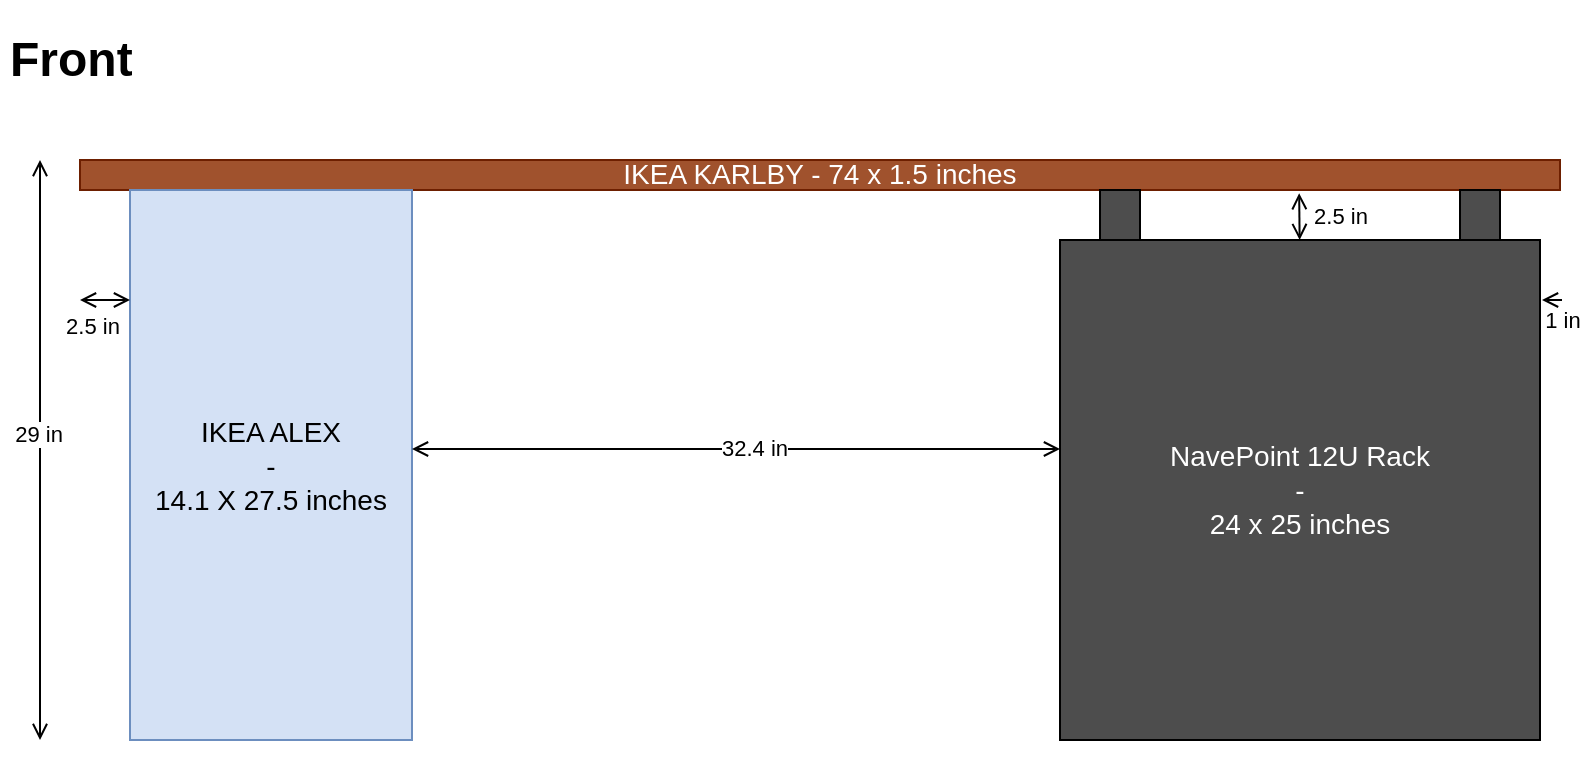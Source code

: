 <mxfile version="13.6.2" type="device" pages="3"><diagram name="Front View" id="UWUGXPgWi7jtVSrY3n-L"><mxGraphModel dx="1408" dy="2502" grid="1" gridSize="10" guides="1" tooltips="1" connect="1" arrows="1" fold="1" page="1" pageScale="1" pageWidth="1100" pageHeight="850" math="0" shadow="0"><root><mxCell id="6rcw8etF1KyAKGKF_hIi-0"/><mxCell id="6rcw8etF1KyAKGKF_hIi-1" parent="6rcw8etF1KyAKGKF_hIi-0"/><mxCell id="x82J-z6fldutF95a6ad0-0" value="" style="group" vertex="1" connectable="0" parent="6rcw8etF1KyAKGKF_hIi-1"><mxGeometry x="160" y="-1590" width="770" height="290" as="geometry"/></mxCell><mxCell id="6rcw8etF1KyAKGKF_hIi-8" value="" style="group;fontSize=14;horizontal=1;" parent="x82J-z6fldutF95a6ad0-0" vertex="1" connectable="0"><mxGeometry x="20" width="750" height="290" as="geometry"/></mxCell><mxCell id="6rcw8etF1KyAKGKF_hIi-9" value="IKEA KARLBY - 74 x 1.5 inches" style="rounded=0;whiteSpace=wrap;html=1;strokeColor=#6D1F00;fontSize=14;labelPosition=center;verticalLabelPosition=middle;align=center;verticalAlign=middle;spacingBottom=1;fillColor=#a0522d;fontColor=#ffffff;" parent="6rcw8etF1KyAKGKF_hIi-8" vertex="1"><mxGeometry width="740" height="15" as="geometry"/></mxCell><mxCell id="6rcw8etF1KyAKGKF_hIi-10" value="NavePoint 12U Rack&lt;br style=&quot;font-size: 14px&quot;&gt;-&lt;br style=&quot;font-size: 14px&quot;&gt;24 x 25 inches" style="rounded=0;whiteSpace=wrap;html=1;strokeColor=#000000;fontSize=14;fontColor=#FFFFFF;gradientDirection=south;fillColor=#4D4D4D;" parent="6rcw8etF1KyAKGKF_hIi-8" vertex="1"><mxGeometry x="490" y="40" width="240" height="250" as="geometry"/></mxCell><mxCell id="6rcw8etF1KyAKGKF_hIi-11" value="IKEA ALEX&lt;br style=&quot;font-size: 14px&quot;&gt;-&lt;br style=&quot;font-size: 14px&quot;&gt;14.1 X 27.5 inches" style="rounded=0;whiteSpace=wrap;html=1;strokeColor=#6c8ebf;fontSize=14;gradientDirection=north;fillColor=#D4E1F5;" parent="6rcw8etF1KyAKGKF_hIi-8" vertex="1"><mxGeometry x="25" y="15" width="141" height="275" as="geometry"/></mxCell><mxCell id="6rcw8etF1KyAKGKF_hIi-13" value="" style="rounded=0;whiteSpace=wrap;html=1;strokeColor=#000000;fontSize=14;fillColor=#4D4D4D;" parent="6rcw8etF1KyAKGKF_hIi-8" vertex="1"><mxGeometry x="690" y="15" width="20" height="25" as="geometry"/></mxCell><mxCell id="mjV3RnVstAFINOx0AN_v-17" value="" style="endArrow=open;startArrow=open;html=1;startFill=0;endFill=0;" edge="1" parent="6rcw8etF1KyAKGKF_hIi-8"><mxGeometry width="50" height="50" relative="1" as="geometry"><mxPoint x="166" y="144.5" as="sourcePoint"/><mxPoint x="490" y="144.5" as="targetPoint"/></mxGeometry></mxCell><mxCell id="mjV3RnVstAFINOx0AN_v-18" value="32.4 in" style="edgeLabel;html=1;align=center;verticalAlign=middle;resizable=0;points=[];" vertex="1" connectable="0" parent="mjV3RnVstAFINOx0AN_v-17"><mxGeometry x="0.057" y="1" relative="1" as="geometry"><mxPoint as="offset"/></mxGeometry></mxCell><mxCell id="mUmBLo6npeG4DcG1dzbe-4" value="" style="rounded=0;whiteSpace=wrap;html=1;strokeColor=#000000;fontSize=14;fillColor=#4D4D4D;" vertex="1" parent="6rcw8etF1KyAKGKF_hIi-8"><mxGeometry x="510" y="15" width="20" height="25" as="geometry"/></mxCell><mxCell id="mjV3RnVstAFINOx0AN_v-23" value="" style="endArrow=open;startArrow=open;html=1;exitX=0.824;exitY=1.105;exitDx=0;exitDy=0;exitPerimeter=0;startFill=0;endFill=0;" edge="1" parent="6rcw8etF1KyAKGKF_hIi-8"><mxGeometry width="50" height="50" relative="1" as="geometry"><mxPoint x="609.58" y="16.575" as="sourcePoint"/><mxPoint x="609.82" y="40" as="targetPoint"/></mxGeometry></mxCell><mxCell id="mjV3RnVstAFINOx0AN_v-29" value="2.5 in" style="edgeLabel;html=1;align=center;verticalAlign=middle;resizable=0;points=[];" vertex="1" connectable="0" parent="mjV3RnVstAFINOx0AN_v-23"><mxGeometry x="-0.151" relative="1" as="geometry"><mxPoint x="20" y="1.21" as="offset"/></mxGeometry></mxCell><mxCell id="mUmBLo6npeG4DcG1dzbe-7" value="2.5 in" style="endArrow=open;startArrow=open;html=1;startFill=0;endFill=0;exitX=1;exitY=0.5;exitDx=0;exitDy=0;entryX=0;entryY=0.5;entryDx=0;entryDy=0;" edge="1" parent="6rcw8etF1KyAKGKF_hIi-8"><mxGeometry x="0.52" y="13" width="50" height="50" relative="1" as="geometry"><mxPoint x="25" y="70" as="sourcePoint"/><mxPoint y="70" as="targetPoint"/><mxPoint as="offset"/></mxGeometry></mxCell><mxCell id="mjV3RnVstAFINOx0AN_v-13" value="" style="endArrow=open;startArrow=open;html=1;startFill=0;endFill=0;" edge="1" parent="x82J-z6fldutF95a6ad0-0"><mxGeometry width="50" height="50" relative="1" as="geometry"><mxPoint y="290" as="sourcePoint"/><mxPoint as="targetPoint"/></mxGeometry></mxCell><mxCell id="mjV3RnVstAFINOx0AN_v-14" value="29 in" style="edgeLabel;html=1;align=center;verticalAlign=middle;resizable=0;points=[];" vertex="1" connectable="0" parent="mjV3RnVstAFINOx0AN_v-13"><mxGeometry x="0.057" y="1" relative="1" as="geometry"><mxPoint as="offset"/></mxGeometry></mxCell><mxCell id="mUmBLo6npeG4DcG1dzbe-15" value="1 in" style="endArrow=open;startArrow=none;html=1;startFill=0;endFill=0;" edge="1" parent="x82J-z6fldutF95a6ad0-0"><mxGeometry x="-1" y="10" width="50" height="50" relative="1" as="geometry"><mxPoint x="761" y="70" as="sourcePoint"/><mxPoint x="751" y="70" as="targetPoint"/><mxPoint as="offset"/></mxGeometry></mxCell><mxCell id="Huw8IyANho70ZF0TT6Tm-0" value="&lt;h1&gt;Front&lt;/h1&gt;" style="text;html=1;strokeColor=none;fillColor=none;spacing=5;spacingTop=-20;whiteSpace=wrap;overflow=hidden;rounded=0;labelBackgroundColor=none;" vertex="1" parent="6rcw8etF1KyAKGKF_hIi-1"><mxGeometry x="140" y="-1660" width="190" height="40" as="geometry"/></mxCell></root></mxGraphModel></diagram><diagram id="nrCWCQNQ0tREdwygIlD9" name="Side Views"><mxGraphModel dx="1408" dy="2502" grid="0" gridSize="10" guides="1" tooltips="1" connect="1" arrows="1" fold="1" page="1" pageScale="1" pageWidth="1100" pageHeight="850" math="0" shadow="0"><root><mxCell id="nZD6bUqiulP6EmONK-Fz-0"/><mxCell id="nZD6bUqiulP6EmONK-Fz-1" parent="nZD6bUqiulP6EmONK-Fz-0"/><mxCell id="CE9Rq6Ji1SQ8xVS9CxnH-13" value="1.5 in" style="endArrow=open;startArrow=none;html=1;startFill=0;endFill=0;" edge="1" parent="nZD6bUqiulP6EmONK-Fz-1"><mxGeometry x="-1" y="10" width="50" height="50" relative="1" as="geometry"><mxPoint x="899.5" y="-1520" as="sourcePoint"/><mxPoint x="885.5" y="-1520" as="targetPoint"/><mxPoint as="offset"/></mxGeometry></mxCell><mxCell id="mH0KaWI3J_wCyV-mDLRE-3" value="&lt;font color=&quot;#000000&quot;&gt;(back)&lt;/font&gt;" style="text;html=1;strokeColor=none;fillColor=none;align=center;verticalAlign=middle;whiteSpace=wrap;rounded=0;fontColor=#FFFFFF;" vertex="1" parent="nZD6bUqiulP6EmONK-Fz-1"><mxGeometry x="899.5" y="-1320" width="40" height="20" as="geometry"/></mxCell><mxCell id="CE9Rq6Ji1SQ8xVS9CxnH-2" value="NavePoint 12U Rack&lt;br style=&quot;font-size: 14px&quot;&gt;-&lt;br style=&quot;font-size: 14px&quot;&gt;24 x 25 inches" style="rounded=0;whiteSpace=wrap;html=1;strokeColor=#000000;fontSize=14;fontColor=#FFFFFF;gradientDirection=south;fillColor=#4D4D4D;" vertex="1" parent="nZD6bUqiulP6EmONK-Fz-1"><mxGeometry x="645" y="-1550" width="240" height="250" as="geometry"/></mxCell><mxCell id="CE9Rq6Ji1SQ8xVS9CxnH-4" value="" style="rounded=0;whiteSpace=wrap;html=1;strokeColor=#000000;fontSize=14;fillColor=#4D4D4D;" vertex="1" parent="nZD6bUqiulP6EmONK-Fz-1"><mxGeometry x="846" y="-1575" width="20" height="25" as="geometry"/></mxCell><mxCell id="CE9Rq6Ji1SQ8xVS9CxnH-7" value="" style="rounded=0;whiteSpace=wrap;html=1;strokeColor=#000000;fontSize=14;fillColor=#4D4D4D;" vertex="1" parent="nZD6bUqiulP6EmONK-Fz-1"><mxGeometry x="666" y="-1575" width="20" height="25" as="geometry"/></mxCell><mxCell id="CE9Rq6Ji1SQ8xVS9CxnH-8" value="" style="endArrow=open;startArrow=open;html=1;exitX=0.824;exitY=1.105;exitDx=0;exitDy=0;exitPerimeter=0;startFill=0;endFill=0;" edge="1" parent="nZD6bUqiulP6EmONK-Fz-1"><mxGeometry width="50" height="50" relative="1" as="geometry"><mxPoint x="765.58" y="-1573.425" as="sourcePoint"/><mxPoint x="765.82" y="-1550" as="targetPoint"/></mxGeometry></mxCell><mxCell id="CE9Rq6Ji1SQ8xVS9CxnH-9" value="2.5 in" style="edgeLabel;html=1;align=center;verticalAlign=middle;resizable=0;points=[];" vertex="1" connectable="0" parent="CE9Rq6Ji1SQ8xVS9CxnH-8"><mxGeometry x="-0.151" relative="1" as="geometry"><mxPoint x="20" y="1.21" as="offset"/></mxGeometry></mxCell><mxCell id="CE9Rq6Ji1SQ8xVS9CxnH-1" value="IKEA KARLBY - 25.5 x 1.5 inches" style="rounded=0;whiteSpace=wrap;html=1;strokeColor=#6D1F00;fontSize=14;labelPosition=center;verticalLabelPosition=middle;align=center;verticalAlign=middle;spacingBottom=1;fillColor=#a0522d;fontColor=#ffffff;" vertex="1" parent="nZD6bUqiulP6EmONK-Fz-1"><mxGeometry x="644.5" y="-1590" width="255" height="15" as="geometry"/></mxCell><mxCell id="CE9Rq6Ji1SQ8xVS9CxnH-11" value="" style="endArrow=open;startArrow=open;html=1;startFill=0;endFill=0;" edge="1" parent="nZD6bUqiulP6EmONK-Fz-1"><mxGeometry width="50" height="50" relative="1" as="geometry"><mxPoint x="560" y="-1300" as="sourcePoint"/><mxPoint x="560" y="-1590" as="targetPoint"/></mxGeometry></mxCell><mxCell id="CE9Rq6Ji1SQ8xVS9CxnH-12" value="29 in" style="edgeLabel;html=1;align=center;verticalAlign=middle;resizable=0;points=[];" vertex="1" connectable="0" parent="CE9Rq6Ji1SQ8xVS9CxnH-11"><mxGeometry x="0.057" y="1" relative="1" as="geometry"><mxPoint as="offset"/></mxGeometry></mxCell><mxCell id="mH0KaWI3J_wCyV-mDLRE-4" value="&lt;font color=&quot;#000000&quot;&gt;(front)&lt;/font&gt;" style="text;html=1;strokeColor=none;fillColor=none;align=center;verticalAlign=middle;whiteSpace=wrap;rounded=0;fontColor=#FFFFFF;" vertex="1" parent="nZD6bUqiulP6EmONK-Fz-1"><mxGeometry x="604.5" y="-1320" width="40" height="20" as="geometry"/></mxCell><mxCell id="bm4Eafi-wKMyUDR72vTQ-19" value="IKEA ALEX&lt;br style=&quot;font-size: 14px&quot;&gt;-&lt;br style=&quot;font-size: 14px&quot;&gt;14.1 X 22.8 inches" style="rounded=0;whiteSpace=wrap;html=1;strokeColor=#6c8ebf;fontSize=14;gradientDirection=north;fillColor=#D4E1F5;" vertex="1" parent="nZD6bUqiulP6EmONK-Fz-1"><mxGeometry x="226.5" y="-1575" width="228" height="275" as="geometry"/></mxCell><mxCell id="bm4Eafi-wKMyUDR72vTQ-30" value="IKEA KARLBY - 25.5 x 1.5 inches" style="rounded=0;whiteSpace=wrap;html=1;strokeColor=#6D1F00;fontSize=14;labelPosition=center;verticalLabelPosition=middle;align=center;verticalAlign=middle;spacingBottom=1;fillColor=#a0522d;fontColor=#ffffff;" vertex="1" parent="nZD6bUqiulP6EmONK-Fz-1"><mxGeometry x="210" y="-1590" width="255" height="15" as="geometry"/></mxCell><mxCell id="bm4Eafi-wKMyUDR72vTQ-31" value="&lt;font color=&quot;#000000&quot;&gt;(back)&lt;/font&gt;" style="text;html=1;strokeColor=none;fillColor=none;align=center;verticalAlign=middle;whiteSpace=wrap;rounded=0;fontColor=#FFFFFF;" vertex="1" parent="nZD6bUqiulP6EmONK-Fz-1"><mxGeometry x="170" y="-1320" width="40" height="20" as="geometry"/></mxCell><mxCell id="bm4Eafi-wKMyUDR72vTQ-32" value="&lt;font color=&quot;#000000&quot;&gt;(front)&lt;/font&gt;" style="text;html=1;strokeColor=none;fillColor=none;align=center;verticalAlign=middle;whiteSpace=wrap;rounded=0;fontColor=#FFFFFF;" vertex="1" parent="nZD6bUqiulP6EmONK-Fz-1"><mxGeometry x="465" y="-1320" width="40" height="20" as="geometry"/></mxCell><mxCell id="bm4Eafi-wKMyUDR72vTQ-33" value="1&amp;nbsp;in" style="endArrow=none;startArrow=open;html=1;startFill=0;endFill=0;" edge="1" parent="nZD6bUqiulP6EmONK-Fz-1"><mxGeometry x="1" y="-10" width="50" height="50" relative="1" as="geometry"><mxPoint x="455" y="-1520" as="sourcePoint"/><mxPoint x="465" y="-1520" as="targetPoint"/><mxPoint as="offset"/></mxGeometry></mxCell><mxCell id="bm4Eafi-wKMyUDR72vTQ-36" value="1.7 in" style="endArrow=none;startArrow=open;html=1;startFill=0;endFill=0;" edge="1" parent="nZD6bUqiulP6EmONK-Fz-1"><mxGeometry x="1" y="10" width="50" height="50" relative="1" as="geometry"><mxPoint x="226.5" y="-1520" as="sourcePoint"/><mxPoint x="212" y="-1520" as="targetPoint"/><mxPoint x="-2" as="offset"/></mxGeometry></mxCell><mxCell id="bm4Eafi-wKMyUDR72vTQ-39" value="&lt;h1&gt;Left&lt;/h1&gt;" style="text;html=1;strokeColor=none;fillColor=none;spacing=5;spacingTop=-20;whiteSpace=wrap;overflow=hidden;rounded=0;labelBackgroundColor=none;" vertex="1" parent="nZD6bUqiulP6EmONK-Fz-1"><mxGeometry x="170" y="-1650" width="190" height="40" as="geometry"/></mxCell><mxCell id="bm4Eafi-wKMyUDR72vTQ-40" value="&lt;h1&gt;Right&lt;/h1&gt;" style="text;html=1;strokeColor=none;fillColor=none;spacing=5;spacingTop=-20;whiteSpace=wrap;overflow=hidden;rounded=0;labelBackgroundColor=none;align=right;" vertex="1" parent="nZD6bUqiulP6EmONK-Fz-1"><mxGeometry x="749.5" y="-1650" width="190" height="40" as="geometry"/></mxCell></root></mxGraphModel></diagram><diagram id="0-qmIbhzDyzVpGpjEZl0" name="Top View"><mxGraphModel dx="1173" dy="2368" grid="1" gridSize="10" guides="1" tooltips="1" connect="1" arrows="1" fold="1" page="1" pageScale="1" pageWidth="1100" pageHeight="850" math="0" shadow="0"><root><mxCell id="ONN10XO0KtKZuS2BbuwX-0"/><mxCell id="ONN10XO0KtKZuS2BbuwX-1" parent="ONN10XO0KtKZuS2BbuwX-0"/><mxCell id="kUnKBBMqbYywnA3eAMvg-14" value="1 in" style="endArrow=open;startArrow=none;html=1;startFill=0;endFill=0;labelBackgroundColor=none;" edge="1" parent="ONN10XO0KtKZuS2BbuwX-1"><mxGeometry x="-1" y="-14" width="50" height="50" relative="1" as="geometry"><mxPoint x="920" y="-1392.74" as="sourcePoint"/><mxPoint x="910" y="-1392.74" as="targetPoint"/><mxPoint x="14" y="13" as="offset"/></mxGeometry></mxCell><mxCell id="zrYyQENxpDLzPG6ySEzv-0" value="Wall" style="rounded=0;whiteSpace=wrap;html=1;labelBackgroundColor=none;gradientColor=none;fontColor=#000000;align=center;fillColor=#FFFFFF;" vertex="1" parent="ONN10XO0KtKZuS2BbuwX-1"><mxGeometry x="115" y="-1590" width="870" height="20" as="geometry"/></mxCell><mxCell id="kUnKBBMqbYywnA3eAMvg-3" value="NavePoint 12U Rack&lt;br style=&quot;font-size: 14px&quot;&gt;-&lt;br style=&quot;font-size: 14px&quot;&gt;24 x 24 inches" style="rounded=0;whiteSpace=wrap;html=1;strokeColor=#000000;fontSize=14;fontColor=#FFFFFF;gradientDirection=south;fillColor=#4D4D4D;dashed=1;" vertex="1" parent="ONN10XO0KtKZuS2BbuwX-1"><mxGeometry x="670" y="-1505" width="240" height="240" as="geometry"/></mxCell><mxCell id="kUnKBBMqbYywnA3eAMvg-4" value="IKEA ALEX&lt;br style=&quot;font-size: 14px&quot;&gt;-&lt;br style=&quot;font-size: 14px&quot;&gt;14.1 X 27.5 inches" style="rounded=0;whiteSpace=wrap;html=1;strokeColor=#6c8ebf;fontSize=14;gradientDirection=north;fillColor=#D4E1F5;dashed=1;" vertex="1" parent="ONN10XO0KtKZuS2BbuwX-1"><mxGeometry x="205" y="-1503" width="141" height="228" as="geometry"/></mxCell><mxCell id="kUnKBBMqbYywnA3eAMvg-6" value="" style="endArrow=open;startArrow=open;html=1;startFill=0;endFill=0;" edge="1" parent="ONN10XO0KtKZuS2BbuwX-1"><mxGeometry width="50" height="50" relative="1" as="geometry"><mxPoint x="346" y="-1365.5" as="sourcePoint"/><mxPoint x="670" y="-1365.5" as="targetPoint"/></mxGeometry></mxCell><mxCell id="kUnKBBMqbYywnA3eAMvg-7" value="32.4 in" style="edgeLabel;html=1;align=center;verticalAlign=middle;resizable=0;points=[];labelBackgroundColor=none;" vertex="1" connectable="0" parent="kUnKBBMqbYywnA3eAMvg-6"><mxGeometry x="0.057" y="1" relative="1" as="geometry"><mxPoint y="6.5" as="offset"/></mxGeometry></mxCell><mxCell id="kUnKBBMqbYywnA3eAMvg-9" value="" style="endArrow=open;startArrow=none;html=1;startFill=0;endFill=0;" edge="1" parent="ONN10XO0KtKZuS2BbuwX-1"><mxGeometry width="50" height="50" relative="1" as="geometry"><mxPoint x="275.26" y="-1520" as="sourcePoint"/><mxPoint x="275.5" y="-1503" as="targetPoint"/></mxGeometry></mxCell><mxCell id="kUnKBBMqbYywnA3eAMvg-10" value="1.7 in" style="edgeLabel;html=1;align=center;verticalAlign=middle;resizable=0;points=[];labelBackgroundColor=none;" vertex="1" connectable="0" parent="kUnKBBMqbYywnA3eAMvg-9"><mxGeometry x="-0.151" relative="1" as="geometry"><mxPoint x="20" y="1.21" as="offset"/></mxGeometry></mxCell><mxCell id="kUnKBBMqbYywnA3eAMvg-11" value="2.5 in" style="endArrow=none;startArrow=open;html=1;startFill=0;endFill=0;exitX=1;exitY=0.5;exitDx=0;exitDy=0;entryX=0;entryY=0.5;entryDx=0;entryDy=0;labelBackgroundColor=none;" edge="1" parent="ONN10XO0KtKZuS2BbuwX-1"><mxGeometry x="1" y="20" width="50" height="50" relative="1" as="geometry"><mxPoint x="205" y="-1392.74" as="sourcePoint"/><mxPoint x="180" y="-1392.74" as="targetPoint"/><mxPoint x="-20" y="-20" as="offset"/></mxGeometry></mxCell><mxCell id="Yj3JFN7Kp8nHAY92gFfG-1" value="1 in" style="endArrow=open;startArrow=none;html=1;startFill=0;endFill=0;labelBackgroundColor=none;" edge="1" parent="ONN10XO0KtKZuS2BbuwX-1"><mxGeometry x="-1" y="-10" width="50" height="50" relative="1" as="geometry"><mxPoint x="275.3" y="-1265" as="sourcePoint"/><mxPoint x="275.3" y="-1275" as="targetPoint"/><mxPoint x="-10" y="10" as="offset"/></mxGeometry></mxCell><mxCell id="bASGqUpo_fjK4pQPVoof-3" value="" style="endArrow=open;startArrow=none;html=1;startFill=0;endFill=0;" edge="1" parent="ONN10XO0KtKZuS2BbuwX-1"><mxGeometry width="50" height="50" relative="1" as="geometry"><mxPoint x="790" y="-1520" as="sourcePoint"/><mxPoint x="789.9" y="-1505" as="targetPoint"/></mxGeometry></mxCell><mxCell id="bASGqUpo_fjK4pQPVoof-4" value="1.5 in" style="edgeLabel;html=1;align=center;verticalAlign=middle;resizable=0;points=[];labelBackgroundColor=none;" vertex="1" connectable="0" parent="bASGqUpo_fjK4pQPVoof-3"><mxGeometry x="-0.151" relative="1" as="geometry"><mxPoint x="20" y="1.21" as="offset"/></mxGeometry></mxCell><mxCell id="cCbbJxPvJAPVKqETr0pD-0" value="" style="endArrow=open;startArrow=open;html=1;startFill=0;endFill=0;" edge="1" parent="ONN10XO0KtKZuS2BbuwX-1" source="zrYyQENxpDLzPG6ySEzv-0" target="kUnKBBMqbYywnA3eAMvg-2"><mxGeometry width="50" height="50" relative="1" as="geometry"><mxPoint x="540" y="-1550" as="sourcePoint"/><mxPoint x="540" y="-1530" as="targetPoint"/></mxGeometry></mxCell><mxCell id="cCbbJxPvJAPVKqETr0pD-1" value="5 in" style="edgeLabel;html=1;align=center;verticalAlign=middle;resizable=0;points=[];labelBackgroundColor=none;" vertex="1" connectable="0" parent="cCbbJxPvJAPVKqETr0pD-0"><mxGeometry x="-0.151" relative="1" as="geometry"><mxPoint x="20" y="1.21" as="offset"/></mxGeometry></mxCell><mxCell id="cCbbJxPvJAPVKqETr0pD-3" value="" style="endArrow=open;startArrow=open;html=1;startFill=0;endFill=0;entryX=0.167;entryY=0.004;entryDx=0;entryDy=0;entryPerimeter=0;" edge="1" parent="ONN10XO0KtKZuS2BbuwX-1"><mxGeometry width="50" height="50" relative="1" as="geometry"><mxPoint x="870" y="-1569" as="sourcePoint"/><mxPoint x="870.08" y="-1505" as="targetPoint"/></mxGeometry></mxCell><mxCell id="cCbbJxPvJAPVKqETr0pD-4" value="6.5 in" style="edgeLabel;html=1;align=center;verticalAlign=middle;resizable=0;points=[];labelBackgroundColor=none;" vertex="1" connectable="0" parent="cCbbJxPvJAPVKqETr0pD-3"><mxGeometry x="-0.151" relative="1" as="geometry"><mxPoint x="20" y="1.21" as="offset"/></mxGeometry></mxCell><mxCell id="cCbbJxPvJAPVKqETr0pD-5" value="" style="endArrow=open;startArrow=open;html=1;startFill=0;endFill=0;exitX=0.155;exitY=1.143;exitDx=0;exitDy=0;exitPerimeter=0;" edge="1" parent="ONN10XO0KtKZuS2BbuwX-1"><mxGeometry width="50" height="50" relative="1" as="geometry"><mxPoint x="249.85" y="-1569.14" as="sourcePoint"/><mxPoint x="250" y="-1504" as="targetPoint"/></mxGeometry></mxCell><mxCell id="cCbbJxPvJAPVKqETr0pD-6" value="6.7 in" style="edgeLabel;html=1;align=center;verticalAlign=middle;resizable=0;points=[];labelBackgroundColor=none;" vertex="1" connectable="0" parent="cCbbJxPvJAPVKqETr0pD-5"><mxGeometry x="-0.151" relative="1" as="geometry"><mxPoint x="-20" y="1.21" as="offset"/></mxGeometry></mxCell><mxCell id="kUnKBBMqbYywnA3eAMvg-2" value="IKEA KARLBY - 74 x 25.5 inches" style="rounded=0;whiteSpace=wrap;html=1;strokeColor=#6D1F00;fontSize=14;labelPosition=center;verticalLabelPosition=middle;align=center;verticalAlign=middle;spacingBottom=1;fillColor=#a0522d;fontColor=#ffffff;opacity=40;" vertex="1" parent="ONN10XO0KtKZuS2BbuwX-1"><mxGeometry x="180" y="-1520" width="740" height="255" as="geometry"/></mxCell><mxCell id="A4a9o8YCw_Y_7PfGAHRe-0" value="&lt;h1&gt;Top&lt;/h1&gt;" style="text;html=1;strokeColor=none;fillColor=none;spacing=5;spacingTop=-20;whiteSpace=wrap;overflow=hidden;rounded=0;labelBackgroundColor=none;" vertex="1" parent="ONN10XO0KtKZuS2BbuwX-1"><mxGeometry x="115" y="-1640" width="190" height="40" as="geometry"/></mxCell></root></mxGraphModel></diagram></mxfile>